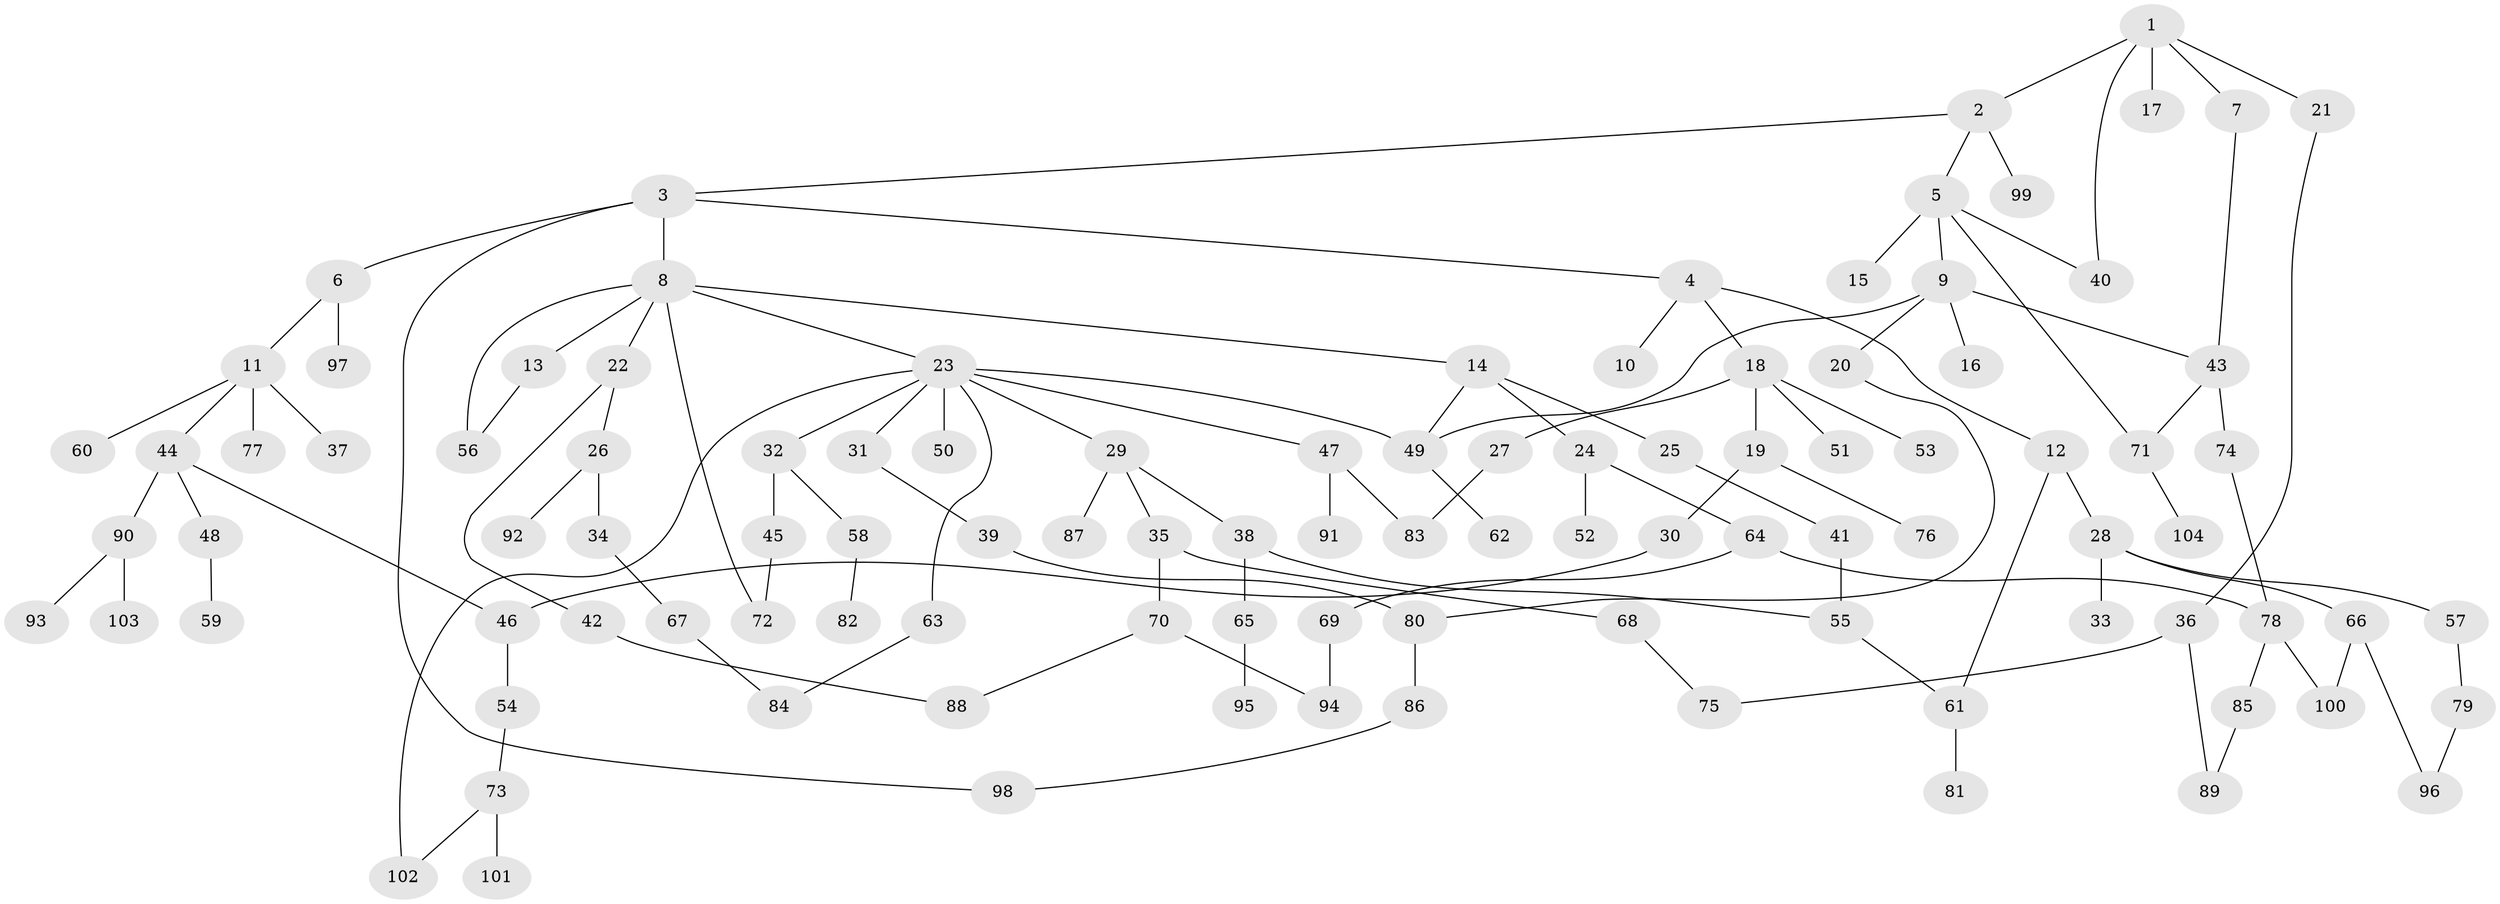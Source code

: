 // coarse degree distribution, {4: 0.1, 3: 0.22857142857142856, 6: 0.04285714285714286, 2: 0.32857142857142857, 5: 0.04285714285714286, 1: 0.24285714285714285, 8: 0.014285714285714285}
// Generated by graph-tools (version 1.1) at 2025/41/03/06/25 10:41:30]
// undirected, 104 vertices, 125 edges
graph export_dot {
graph [start="1"]
  node [color=gray90,style=filled];
  1;
  2;
  3;
  4;
  5;
  6;
  7;
  8;
  9;
  10;
  11;
  12;
  13;
  14;
  15;
  16;
  17;
  18;
  19;
  20;
  21;
  22;
  23;
  24;
  25;
  26;
  27;
  28;
  29;
  30;
  31;
  32;
  33;
  34;
  35;
  36;
  37;
  38;
  39;
  40;
  41;
  42;
  43;
  44;
  45;
  46;
  47;
  48;
  49;
  50;
  51;
  52;
  53;
  54;
  55;
  56;
  57;
  58;
  59;
  60;
  61;
  62;
  63;
  64;
  65;
  66;
  67;
  68;
  69;
  70;
  71;
  72;
  73;
  74;
  75;
  76;
  77;
  78;
  79;
  80;
  81;
  82;
  83;
  84;
  85;
  86;
  87;
  88;
  89;
  90;
  91;
  92;
  93;
  94;
  95;
  96;
  97;
  98;
  99;
  100;
  101;
  102;
  103;
  104;
  1 -- 2;
  1 -- 7;
  1 -- 17;
  1 -- 21;
  1 -- 40;
  2 -- 3;
  2 -- 5;
  2 -- 99;
  3 -- 4;
  3 -- 6;
  3 -- 8;
  3 -- 98;
  4 -- 10;
  4 -- 12;
  4 -- 18;
  5 -- 9;
  5 -- 15;
  5 -- 71;
  5 -- 40;
  6 -- 11;
  6 -- 97;
  7 -- 43;
  8 -- 13;
  8 -- 14;
  8 -- 22;
  8 -- 23;
  8 -- 72;
  8 -- 56;
  9 -- 16;
  9 -- 20;
  9 -- 43;
  9 -- 49;
  11 -- 37;
  11 -- 44;
  11 -- 60;
  11 -- 77;
  12 -- 28;
  12 -- 61;
  13 -- 56;
  14 -- 24;
  14 -- 25;
  14 -- 49;
  18 -- 19;
  18 -- 27;
  18 -- 51;
  18 -- 53;
  19 -- 30;
  19 -- 76;
  20 -- 80;
  21 -- 36;
  22 -- 26;
  22 -- 42;
  23 -- 29;
  23 -- 31;
  23 -- 32;
  23 -- 47;
  23 -- 50;
  23 -- 63;
  23 -- 102;
  23 -- 49;
  24 -- 52;
  24 -- 64;
  25 -- 41;
  26 -- 34;
  26 -- 92;
  27 -- 83;
  28 -- 33;
  28 -- 57;
  28 -- 66;
  29 -- 35;
  29 -- 38;
  29 -- 87;
  30 -- 46;
  31 -- 39;
  32 -- 45;
  32 -- 58;
  34 -- 67;
  35 -- 68;
  35 -- 70;
  36 -- 89;
  36 -- 75;
  38 -- 55;
  38 -- 65;
  39 -- 80;
  41 -- 55;
  42 -- 88;
  43 -- 74;
  43 -- 71;
  44 -- 46;
  44 -- 48;
  44 -- 90;
  45 -- 72;
  46 -- 54;
  47 -- 83;
  47 -- 91;
  48 -- 59;
  49 -- 62;
  54 -- 73;
  55 -- 61;
  57 -- 79;
  58 -- 82;
  61 -- 81;
  63 -- 84;
  64 -- 69;
  64 -- 78;
  65 -- 95;
  66 -- 96;
  66 -- 100;
  67 -- 84;
  68 -- 75;
  69 -- 94;
  70 -- 94;
  70 -- 88;
  71 -- 104;
  73 -- 101;
  73 -- 102;
  74 -- 78;
  78 -- 85;
  78 -- 100;
  79 -- 96;
  80 -- 86;
  85 -- 89;
  86 -- 98;
  90 -- 93;
  90 -- 103;
}
